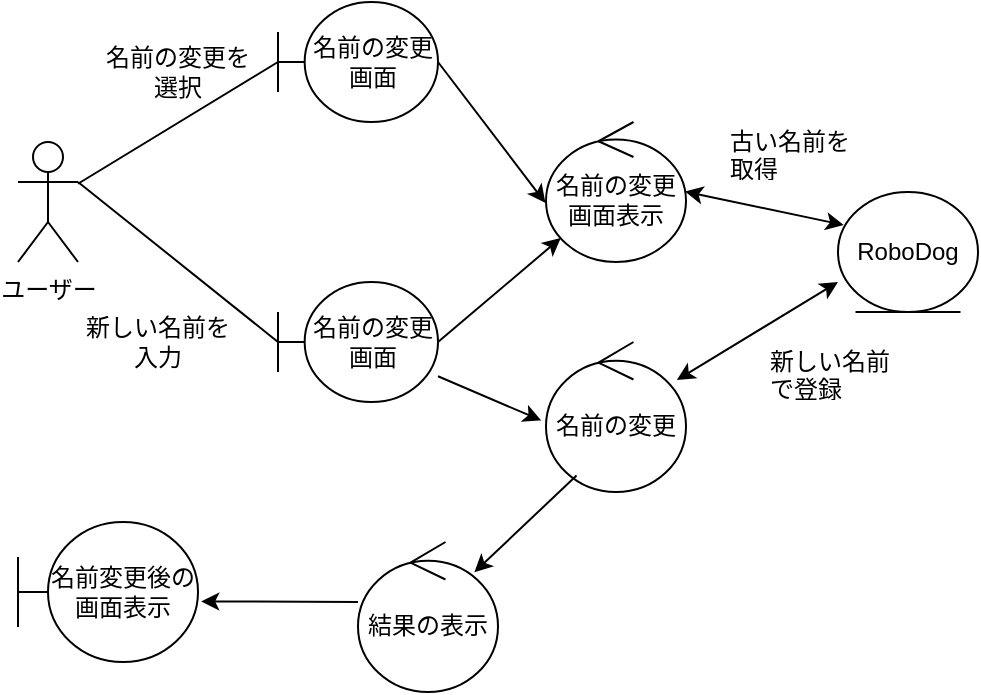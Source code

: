 <mxfile>
    <diagram id="hmX-sXDVeUBUgWlJpxkn" name="ページ1">
        <mxGraphModel dx="1375" dy="459" grid="1" gridSize="10" guides="1" tooltips="1" connect="1" arrows="1" fold="1" page="1" pageScale="1" pageWidth="827" pageHeight="1169" math="0" shadow="0">
            <root>
                <mxCell id="0"/>
                <mxCell id="1" parent="0"/>
                <mxCell id="2" value="ユーザー" style="shape=umlActor;verticalLabelPosition=bottom;verticalAlign=top;html=1;" vertex="1" parent="1">
                    <mxGeometry x="150" y="190" width="30" height="60" as="geometry"/>
                </mxCell>
                <mxCell id="3" value="名前の変更画面" style="shape=umlBoundary;whiteSpace=wrap;html=1;" vertex="1" parent="1">
                    <mxGeometry x="280" y="120" width="80" height="60" as="geometry"/>
                </mxCell>
                <mxCell id="5" value="名前の変更画面" style="shape=umlBoundary;whiteSpace=wrap;html=1;" vertex="1" parent="1">
                    <mxGeometry x="280" y="260" width="80" height="60" as="geometry"/>
                </mxCell>
                <mxCell id="7" value="" style="endArrow=none;html=1;" edge="1" parent="1" source="2">
                    <mxGeometry width="50" height="50" relative="1" as="geometry">
                        <mxPoint x="230" y="200" as="sourcePoint"/>
                        <mxPoint x="280" y="150" as="targetPoint"/>
                    </mxGeometry>
                </mxCell>
                <mxCell id="9" value="" style="endArrow=none;html=1;exitX=1;exitY=0.333;exitDx=0;exitDy=0;exitPerimeter=0;" edge="1" parent="1" source="2">
                    <mxGeometry width="50" height="50" relative="1" as="geometry">
                        <mxPoint x="230" y="340" as="sourcePoint"/>
                        <mxPoint x="280" y="290" as="targetPoint"/>
                    </mxGeometry>
                </mxCell>
                <mxCell id="11" value="名前の変更画面表示" style="ellipse;shape=umlControl;whiteSpace=wrap;html=1;" vertex="1" parent="1">
                    <mxGeometry x="414" y="180" width="70" height="70" as="geometry"/>
                </mxCell>
                <mxCell id="13" value="RoboDog" style="ellipse;shape=umlEntity;whiteSpace=wrap;html=1;" vertex="1" parent="1">
                    <mxGeometry x="560" y="215" width="70" height="60" as="geometry"/>
                </mxCell>
                <mxCell id="23" value="名前の変更を選択" style="text;html=1;align=center;verticalAlign=middle;whiteSpace=wrap;rounded=0;" vertex="1" parent="1">
                    <mxGeometry x="190" y="140" width="80" height="30" as="geometry"/>
                </mxCell>
                <mxCell id="24" value="新しい名前を入力" style="text;html=1;align=center;verticalAlign=middle;whiteSpace=wrap;rounded=0;" vertex="1" parent="1">
                    <mxGeometry x="180" y="275" width="80" height="30" as="geometry"/>
                </mxCell>
                <mxCell id="25" value="" style="endArrow=classic;html=1;entryX=-0.004;entryY=0.578;entryDx=0;entryDy=0;entryPerimeter=0;" edge="1" parent="1" target="11">
                    <mxGeometry width="50" height="50" relative="1" as="geometry">
                        <mxPoint x="360" y="150" as="sourcePoint"/>
                        <mxPoint x="410" y="100" as="targetPoint"/>
                    </mxGeometry>
                </mxCell>
                <mxCell id="26" value="" style="endArrow=classic;html=1;entryX=0.105;entryY=0.829;entryDx=0;entryDy=0;entryPerimeter=0;" edge="1" parent="1" target="11">
                    <mxGeometry width="50" height="50" relative="1" as="geometry">
                        <mxPoint x="360" y="290" as="sourcePoint"/>
                        <mxPoint x="410" y="240" as="targetPoint"/>
                    </mxGeometry>
                </mxCell>
                <mxCell id="27" value="" style="endArrow=classic;startArrow=classic;html=1;exitX=0.993;exitY=0.497;exitDx=0;exitDy=0;exitPerimeter=0;entryX=0.041;entryY=0.275;entryDx=0;entryDy=0;entryPerimeter=0;" edge="1" parent="1" source="11" target="13">
                    <mxGeometry width="50" height="50" relative="1" as="geometry">
                        <mxPoint x="510" y="240" as="sourcePoint"/>
                        <mxPoint x="560" y="190" as="targetPoint"/>
                    </mxGeometry>
                </mxCell>
                <mxCell id="28" value="名前の変更" style="ellipse;shape=umlControl;whiteSpace=wrap;html=1;" vertex="1" parent="1">
                    <mxGeometry x="414" y="290" width="70" height="75" as="geometry"/>
                </mxCell>
                <mxCell id="29" value="" style="endArrow=classic;html=1;entryX=-0.034;entryY=0.523;entryDx=0;entryDy=0;entryPerimeter=0;" edge="1" parent="1" source="5" target="28">
                    <mxGeometry width="50" height="50" relative="1" as="geometry">
                        <mxPoint x="370" y="360" as="sourcePoint"/>
                        <mxPoint x="420" y="310" as="targetPoint"/>
                    </mxGeometry>
                </mxCell>
                <mxCell id="30" value="" style="endArrow=classic;startArrow=classic;html=1;entryX=0;entryY=0.75;entryDx=0;entryDy=0;entryPerimeter=0;" edge="1" parent="1" source="28" target="13">
                    <mxGeometry width="50" height="50" relative="1" as="geometry">
                        <mxPoint x="500" y="330" as="sourcePoint"/>
                        <mxPoint x="550" y="280" as="targetPoint"/>
                    </mxGeometry>
                </mxCell>
                <mxCell id="31" value="結果の表示" style="ellipse;shape=umlControl;whiteSpace=wrap;html=1;" vertex="1" parent="1">
                    <mxGeometry x="320" y="390" width="70" height="75" as="geometry"/>
                </mxCell>
                <mxCell id="32" value="" style="endArrow=classic;html=1;exitX=0.218;exitY=0.89;exitDx=0;exitDy=0;exitPerimeter=0;entryX=0.831;entryY=0.202;entryDx=0;entryDy=0;entryPerimeter=0;" edge="1" parent="1" source="28" target="31">
                    <mxGeometry width="50" height="50" relative="1" as="geometry">
                        <mxPoint x="414" y="410" as="sourcePoint"/>
                        <mxPoint x="464" y="360" as="targetPoint"/>
                    </mxGeometry>
                </mxCell>
                <mxCell id="33" value="名前変更後の&lt;br&gt;画面表示" style="shape=umlBoundary;whiteSpace=wrap;html=1;" vertex="1" parent="1">
                    <mxGeometry x="150" y="380" width="90" height="70" as="geometry"/>
                </mxCell>
                <mxCell id="34" value="" style="endArrow=classic;html=1;exitX=0;exitY=0.4;exitDx=0;exitDy=0;exitPerimeter=0;entryX=1.018;entryY=0.567;entryDx=0;entryDy=0;entryPerimeter=0;" edge="1" parent="1" source="31" target="33">
                    <mxGeometry width="50" height="50" relative="1" as="geometry">
                        <mxPoint x="230" y="410" as="sourcePoint"/>
                        <mxPoint x="280" y="360" as="targetPoint"/>
                    </mxGeometry>
                </mxCell>
                <mxCell id="35" value="古い名前を取得" style="text;strokeColor=none;fillColor=none;align=left;verticalAlign=middle;spacingLeft=4;spacingRight=4;overflow=hidden;points=[[0,0.5],[1,0.5]];portConstraint=eastwest;rotatable=0;whiteSpace=wrap;html=1;" vertex="1" parent="1">
                    <mxGeometry x="500" y="180" width="80" height="30" as="geometry"/>
                </mxCell>
                <mxCell id="36" value="新しい名前で登録" style="text;strokeColor=none;fillColor=none;align=left;verticalAlign=middle;spacingLeft=4;spacingRight=4;overflow=hidden;points=[[0,0.5],[1,0.5]];portConstraint=eastwest;rotatable=0;whiteSpace=wrap;html=1;" vertex="1" parent="1">
                    <mxGeometry x="520" y="290" width="80" height="30" as="geometry"/>
                </mxCell>
            </root>
        </mxGraphModel>
    </diagram>
</mxfile>